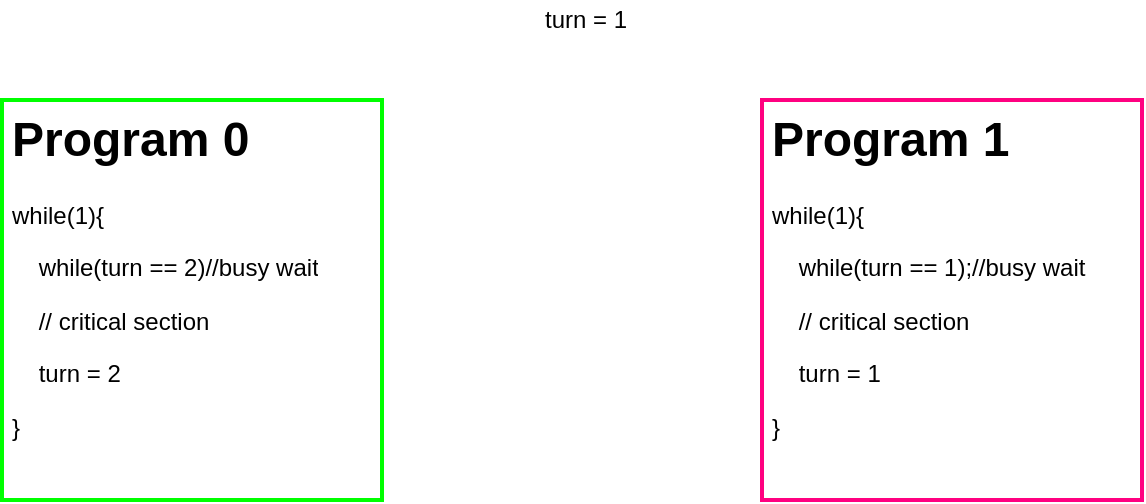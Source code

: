 <mxfile version="13.5.8" type="github">
  <diagram id="7Gz9GkDhBm5QHBUsZ_5Y" name="Page-1">
    <mxGraphModel dx="2066" dy="1105" grid="1" gridSize="10" guides="1" tooltips="1" connect="1" arrows="1" fold="1" page="1" pageScale="1" pageWidth="827" pageHeight="1169" math="0" shadow="0">
      <root>
        <mxCell id="0" />
        <mxCell id="1" parent="0" />
        <mxCell id="5PwJz4zrqGLklEji790y-3" value="&lt;h1&gt;Program 0&lt;/h1&gt;&lt;p&gt;while(1){&lt;/p&gt;&lt;p&gt;&amp;nbsp; &amp;nbsp; while(turn == 2)//busy wait&lt;/p&gt;&lt;p&gt;&amp;nbsp; &amp;nbsp; // critical section&lt;/p&gt;&lt;p&gt;&amp;nbsp; &amp;nbsp; turn = 2&lt;/p&gt;&lt;p&gt;}&lt;/p&gt;" style="text;html=1;fillColor=none;spacing=5;spacingTop=-20;whiteSpace=wrap;overflow=hidden;rounded=0;strokeColor=#00FF00;strokeWidth=2;" vertex="1" parent="1">
          <mxGeometry x="150" y="240" width="190" height="200" as="geometry" />
        </mxCell>
        <mxCell id="5PwJz4zrqGLklEji790y-4" value="&lt;h1&gt;Program 1&lt;/h1&gt;&lt;p&gt;while(1){&lt;/p&gt;&lt;p&gt;&amp;nbsp; &amp;nbsp; while(turn == 1);//busy wait&lt;/p&gt;&lt;p&gt;&amp;nbsp; &amp;nbsp; // critical section&lt;/p&gt;&lt;p&gt;&amp;nbsp; &amp;nbsp; turn = 1&lt;/p&gt;&lt;p&gt;}&lt;/p&gt;" style="text;html=1;fillColor=none;spacing=5;spacingTop=-20;whiteSpace=wrap;overflow=hidden;rounded=0;strokeWidth=2;strokeColor=#FF0080;" vertex="1" parent="1">
          <mxGeometry x="530" y="240" width="190" height="200" as="geometry" />
        </mxCell>
        <mxCell id="5PwJz4zrqGLklEji790y-5" value="turn = 1" style="text;html=1;strokeColor=none;fillColor=none;align=center;verticalAlign=middle;whiteSpace=wrap;rounded=0;" vertex="1" parent="1">
          <mxGeometry x="414" y="190" width="56" height="20" as="geometry" />
        </mxCell>
      </root>
    </mxGraphModel>
  </diagram>
</mxfile>
